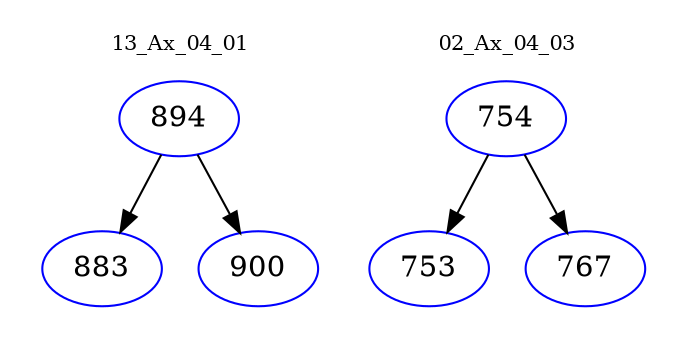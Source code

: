 digraph{
subgraph cluster_0 {
color = white
label = "13_Ax_04_01";
fontsize=10;
T0_894 [label="894", color="blue"]
T0_894 -> T0_883 [color="black"]
T0_883 [label="883", color="blue"]
T0_894 -> T0_900 [color="black"]
T0_900 [label="900", color="blue"]
}
subgraph cluster_1 {
color = white
label = "02_Ax_04_03";
fontsize=10;
T1_754 [label="754", color="blue"]
T1_754 -> T1_753 [color="black"]
T1_753 [label="753", color="blue"]
T1_754 -> T1_767 [color="black"]
T1_767 [label="767", color="blue"]
}
}
